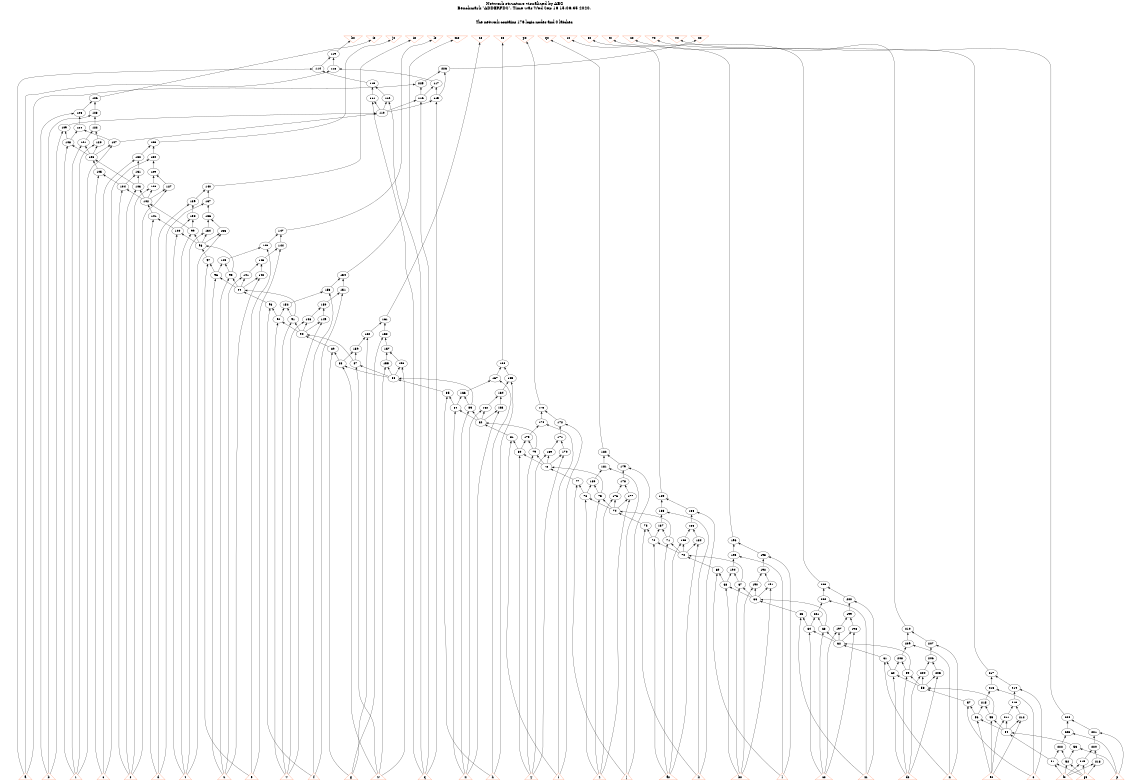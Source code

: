 # Network structure generated by ABC

digraph network {
size = "7.5,10";
center = true;
edge [dir = back];

{
  node [shape = plaintext];
  edge [style = invis];
  LevelTitle1 [label=""];
  LevelTitle2 [label=""];
  Level50 [label = ""];
  Level49 [label = ""];
  Level48 [label = ""];
  Level47 [label = ""];
  Level46 [label = ""];
  Level45 [label = ""];
  Level44 [label = ""];
  Level43 [label = ""];
  Level42 [label = ""];
  Level41 [label = ""];
  Level40 [label = ""];
  Level39 [label = ""];
  Level38 [label = ""];
  Level37 [label = ""];
  Level36 [label = ""];
  Level35 [label = ""];
  Level34 [label = ""];
  Level33 [label = ""];
  Level32 [label = ""];
  Level31 [label = ""];
  Level30 [label = ""];
  Level29 [label = ""];
  Level28 [label = ""];
  Level27 [label = ""];
  Level26 [label = ""];
  Level25 [label = ""];
  Level24 [label = ""];
  Level23 [label = ""];
  Level22 [label = ""];
  Level21 [label = ""];
  Level20 [label = ""];
  Level19 [label = ""];
  Level18 [label = ""];
  Level17 [label = ""];
  Level16 [label = ""];
  Level15 [label = ""];
  Level14 [label = ""];
  Level13 [label = ""];
  Level12 [label = ""];
  Level11 [label = ""];
  Level10 [label = ""];
  Level9 [label = ""];
  Level8 [label = ""];
  Level7 [label = ""];
  Level6 [label = ""];
  Level5 [label = ""];
  Level4 [label = ""];
  Level3 [label = ""];
  Level2 [label = ""];
  Level1 [label = ""];
  Level0 [label = ""];
  LevelTitle1 ->  LevelTitle2 ->  Level50 ->  Level49 ->  Level48 ->  Level47 ->  Level46 ->  Level45 ->  Level44 ->  Level43 ->  Level42 ->  Level41 ->  Level40 ->  Level39 ->  Level38 ->  Level37 ->  Level36 ->  Level35 ->  Level34 ->  Level33 ->  Level32 ->  Level31 ->  Level30 ->  Level29 ->  Level28 ->  Level27 ->  Level26 ->  Level25 ->  Level24 ->  Level23 ->  Level22 ->  Level21 ->  Level20 ->  Level19 ->  Level18 ->  Level17 ->  Level16 ->  Level15 ->  Level14 ->  Level13 ->  Level12 ->  Level11 ->  Level10 ->  Level9 ->  Level8 ->  Level7 ->  Level6 ->  Level5 ->  Level4 ->  Level3 ->  Level2 ->  Level1 ->  Level0;
}

{
  rank = same;
  LevelTitle1;
  title1 [shape=plaintext,
          fontsize=20,
          fontname = "Times-Roman",
          label="Network structure visualized by ABC\nBenchmark \"ADDERFDS\". Time was Wed Sep 16 15:06:35 2020. "
         ];
}

{
  rank = same;
  LevelTitle2;
  title2 [shape=plaintext,
          fontsize=18,
          fontname = "Times-Roman",
          label="The network contains 176 logic nodes and 0 latches.\n"
         ];
}

{
  rank = same;
  Level50;
  Node34 [label = "h0", shape = invtriangle, color = coral, fillcolor = coral];
  Node35 [label = "i0", shape = invtriangle, color = coral, fillcolor = coral];
  Node36 [label = "j0", shape = invtriangle, color = coral, fillcolor = coral];
  Node37 [label = "k0", shape = invtriangle, color = coral, fillcolor = coral];
  Node38 [label = "l0", shape = invtriangle, color = coral, fillcolor = coral];
  Node39 [label = "m0", shape = invtriangle, color = coral, fillcolor = coral];
  Node40 [label = "n0", shape = invtriangle, color = coral, fillcolor = coral];
  Node41 [label = "o0", shape = invtriangle, color = coral, fillcolor = coral];
  Node42 [label = "p0", shape = invtriangle, color = coral, fillcolor = coral];
  Node43 [label = "q0", shape = invtriangle, color = coral, fillcolor = coral];
  Node44 [label = "r0", shape = invtriangle, color = coral, fillcolor = coral];
  Node45 [label = "s0", shape = invtriangle, color = coral, fillcolor = coral];
  Node46 [label = "t0", shape = invtriangle, color = coral, fillcolor = coral];
  Node47 [label = "u0", shape = invtriangle, color = coral, fillcolor = coral];
  Node48 [label = "v0", shape = invtriangle, color = coral, fillcolor = coral];
  Node49 [label = "w0", shape = invtriangle, color = coral, fillcolor = coral];
  Node50 [label = "x0", shape = invtriangle, color = coral, fillcolor = coral];
}

{
  rank = same;
  Level49;
  Node119 [label = "119\n", shape = ellipse];
}

{
  rank = same;
  Level48;
  Node114 [label = "114\n", shape = ellipse];
  Node118 [label = "118\n", shape = ellipse];
  Node226 [label = "226\n", shape = ellipse];
}

{
  rank = same;
  Level47;
  Node113 [label = "113\n", shape = ellipse];
  Node117 [label = "117\n", shape = ellipse];
  Node225 [label = "225\n", shape = ellipse];
}

{
  rank = same;
  Level46;
  Node111 [label = "111\n", shape = ellipse];
  Node112 [label = "112\n", shape = ellipse];
  Node115 [label = "115\n", shape = ellipse];
  Node116 [label = "116\n", shape = ellipse];
  Node126 [label = "126\n", shape = ellipse];
}

{
  rank = same;
  Level45;
  Node110 [label = "110\n", shape = ellipse];
  Node123 [label = "123\n", shape = ellipse];
  Node125 [label = "125\n", shape = ellipse];
}

{
  rank = same;
  Level44;
  Node109 [label = "109\n", shape = ellipse];
  Node122 [label = "122\n", shape = ellipse];
  Node124 [label = "124\n", shape = ellipse];
}

{
  rank = same;
  Level43;
  Node107 [label = "107\n", shape = ellipse];
  Node108 [label = "108\n", shape = ellipse];
  Node120 [label = "120\n", shape = ellipse];
  Node121 [label = "121\n", shape = ellipse];
  Node133 [label = "133\n", shape = ellipse];
}

{
  rank = same;
  Level42;
  Node106 [label = "106\n", shape = ellipse];
  Node130 [label = "130\n", shape = ellipse];
  Node132 [label = "132\n", shape = ellipse];
}

{
  rank = same;
  Level41;
  Node105 [label = "105\n", shape = ellipse];
  Node129 [label = "129\n", shape = ellipse];
  Node131 [label = "131\n", shape = ellipse];
}

{
  rank = same;
  Level40;
  Node103 [label = "103\n", shape = ellipse];
  Node104 [label = "104\n", shape = ellipse];
  Node127 [label = "127\n", shape = ellipse];
  Node128 [label = "128\n", shape = ellipse];
  Node140 [label = "140\n", shape = ellipse];
}

{
  rank = same;
  Level39;
  Node102 [label = "102\n", shape = ellipse];
  Node137 [label = "137\n", shape = ellipse];
  Node139 [label = "139\n", shape = ellipse];
}

{
  rank = same;
  Level38;
  Node101 [label = "101\n", shape = ellipse];
  Node136 [label = "136\n", shape = ellipse];
  Node138 [label = "138\n", shape = ellipse];
}

{
  rank = same;
  Level37;
  Node99 [label = "99\n", shape = ellipse];
  Node100 [label = "100\n", shape = ellipse];
  Node134 [label = "134\n", shape = ellipse];
  Node135 [label = "135\n", shape = ellipse];
  Node147 [label = "147\n", shape = ellipse];
}

{
  rank = same;
  Level36;
  Node98 [label = "98\n", shape = ellipse];
  Node144 [label = "144\n", shape = ellipse];
  Node146 [label = "146\n", shape = ellipse];
}

{
  rank = same;
  Level35;
  Node97 [label = "97\n", shape = ellipse];
  Node143 [label = "143\n", shape = ellipse];
  Node145 [label = "145\n", shape = ellipse];
}

{
  rank = same;
  Level34;
  Node95 [label = "95\n", shape = ellipse];
  Node96 [label = "96\n", shape = ellipse];
  Node141 [label = "141\n", shape = ellipse];
  Node142 [label = "142\n", shape = ellipse];
  Node154 [label = "154\n", shape = ellipse];
}

{
  rank = same;
  Level33;
  Node94 [label = "94\n", shape = ellipse];
  Node151 [label = "151\n", shape = ellipse];
  Node153 [label = "153\n", shape = ellipse];
}

{
  rank = same;
  Level32;
  Node93 [label = "93\n", shape = ellipse];
  Node150 [label = "150\n", shape = ellipse];
  Node152 [label = "152\n", shape = ellipse];
}

{
  rank = same;
  Level31;
  Node91 [label = "91\n", shape = ellipse];
  Node92 [label = "92\n", shape = ellipse];
  Node148 [label = "148\n", shape = ellipse];
  Node149 [label = "149\n", shape = ellipse];
  Node161 [label = "161\n", shape = ellipse];
}

{
  rank = same;
  Level30;
  Node90 [label = "90\n", shape = ellipse];
  Node158 [label = "158\n", shape = ellipse];
  Node160 [label = "160\n", shape = ellipse];
}

{
  rank = same;
  Level29;
  Node89 [label = "89\n", shape = ellipse];
  Node157 [label = "157\n", shape = ellipse];
  Node159 [label = "159\n", shape = ellipse];
}

{
  rank = same;
  Level28;
  Node87 [label = "87\n", shape = ellipse];
  Node88 [label = "88\n", shape = ellipse];
  Node155 [label = "155\n", shape = ellipse];
  Node156 [label = "156\n", shape = ellipse];
  Node168 [label = "168\n", shape = ellipse];
}

{
  rank = same;
  Level27;
  Node86 [label = "86\n", shape = ellipse];
  Node165 [label = "165\n", shape = ellipse];
  Node167 [label = "167\n", shape = ellipse];
}

{
  rank = same;
  Level26;
  Node85 [label = "85\n", shape = ellipse];
  Node164 [label = "164\n", shape = ellipse];
  Node166 [label = "166\n", shape = ellipse];
}

{
  rank = same;
  Level25;
  Node83 [label = "83\n", shape = ellipse];
  Node84 [label = "84\n", shape = ellipse];
  Node162 [label = "162\n", shape = ellipse];
  Node163 [label = "163\n", shape = ellipse];
  Node175 [label = "175\n", shape = ellipse];
}

{
  rank = same;
  Level24;
  Node82 [label = "82\n", shape = ellipse];
  Node172 [label = "172\n", shape = ellipse];
  Node174 [label = "174\n", shape = ellipse];
}

{
  rank = same;
  Level23;
  Node81 [label = "81\n", shape = ellipse];
  Node171 [label = "171\n", shape = ellipse];
  Node173 [label = "173\n", shape = ellipse];
}

{
  rank = same;
  Level22;
  Node79 [label = "79\n", shape = ellipse];
  Node80 [label = "80\n", shape = ellipse];
  Node169 [label = "169\n", shape = ellipse];
  Node170 [label = "170\n", shape = ellipse];
  Node182 [label = "182\n", shape = ellipse];
}

{
  rank = same;
  Level21;
  Node78 [label = "78\n", shape = ellipse];
  Node179 [label = "179\n", shape = ellipse];
  Node181 [label = "181\n", shape = ellipse];
}

{
  rank = same;
  Level20;
  Node77 [label = "77\n", shape = ellipse];
  Node178 [label = "178\n", shape = ellipse];
  Node180 [label = "180\n", shape = ellipse];
}

{
  rank = same;
  Level19;
  Node75 [label = "75\n", shape = ellipse];
  Node76 [label = "76\n", shape = ellipse];
  Node176 [label = "176\n", shape = ellipse];
  Node177 [label = "177\n", shape = ellipse];
  Node189 [label = "189\n", shape = ellipse];
}

{
  rank = same;
  Level18;
  Node74 [label = "74\n", shape = ellipse];
  Node186 [label = "186\n", shape = ellipse];
  Node188 [label = "188\n", shape = ellipse];
}

{
  rank = same;
  Level17;
  Node73 [label = "73\n", shape = ellipse];
  Node185 [label = "185\n", shape = ellipse];
  Node187 [label = "187\n", shape = ellipse];
}

{
  rank = same;
  Level16;
  Node71 [label = "71\n", shape = ellipse];
  Node72 [label = "72\n", shape = ellipse];
  Node183 [label = "183\n", shape = ellipse];
  Node184 [label = "184\n", shape = ellipse];
  Node196 [label = "196\n", shape = ellipse];
}

{
  rank = same;
  Level15;
  Node70 [label = "70\n", shape = ellipse];
  Node193 [label = "193\n", shape = ellipse];
  Node195 [label = "195\n", shape = ellipse];
}

{
  rank = same;
  Level14;
  Node69 [label = "69\n", shape = ellipse];
  Node192 [label = "192\n", shape = ellipse];
  Node194 [label = "194\n", shape = ellipse];
}

{
  rank = same;
  Level13;
  Node67 [label = "67\n", shape = ellipse];
  Node68 [label = "68\n", shape = ellipse];
  Node190 [label = "190\n", shape = ellipse];
  Node191 [label = "191\n", shape = ellipse];
  Node203 [label = "203\n", shape = ellipse];
}

{
  rank = same;
  Level12;
  Node66 [label = "66\n", shape = ellipse];
  Node200 [label = "200\n", shape = ellipse];
  Node202 [label = "202\n", shape = ellipse];
}

{
  rank = same;
  Level11;
  Node65 [label = "65\n", shape = ellipse];
  Node199 [label = "199\n", shape = ellipse];
  Node201 [label = "201\n", shape = ellipse];
}

{
  rank = same;
  Level10;
  Node63 [label = "63\n", shape = ellipse];
  Node64 [label = "64\n", shape = ellipse];
  Node197 [label = "197\n", shape = ellipse];
  Node198 [label = "198\n", shape = ellipse];
  Node210 [label = "210\n", shape = ellipse];
}

{
  rank = same;
  Level9;
  Node62 [label = "62\n", shape = ellipse];
  Node207 [label = "207\n", shape = ellipse];
  Node209 [label = "209\n", shape = ellipse];
}

{
  rank = same;
  Level8;
  Node61 [label = "61\n", shape = ellipse];
  Node206 [label = "206\n", shape = ellipse];
  Node208 [label = "208\n", shape = ellipse];
}

{
  rank = same;
  Level7;
  Node59 [label = "59\n", shape = ellipse];
  Node60 [label = "60\n", shape = ellipse];
  Node204 [label = "204\n", shape = ellipse];
  Node205 [label = "205\n", shape = ellipse];
  Node217 [label = "217\n", shape = ellipse];
}

{
  rank = same;
  Level6;
  Node58 [label = "58\n", shape = ellipse];
  Node214 [label = "214\n", shape = ellipse];
  Node216 [label = "216\n", shape = ellipse];
}

{
  rank = same;
  Level5;
  Node57 [label = "57\n", shape = ellipse];
  Node213 [label = "213\n", shape = ellipse];
  Node215 [label = "215\n", shape = ellipse];
}

{
  rank = same;
  Level4;
  Node55 [label = "55\n", shape = ellipse];
  Node56 [label = "56\n", shape = ellipse];
  Node211 [label = "211\n", shape = ellipse];
  Node212 [label = "212\n", shape = ellipse];
  Node224 [label = "224\n", shape = ellipse];
}

{
  rank = same;
  Level3;
  Node54 [label = "54\n", shape = ellipse];
  Node221 [label = "221\n", shape = ellipse];
  Node223 [label = "223\n", shape = ellipse];
}

{
  rank = same;
  Level2;
  Node53 [label = "53\n", shape = ellipse];
  Node220 [label = "220\n", shape = ellipse];
  Node222 [label = "222\n", shape = ellipse];
}

{
  rank = same;
  Level1;
  Node51 [label = "51\n", shape = ellipse];
  Node52 [label = "52\n", shape = ellipse];
  Node218 [label = "218\n", shape = ellipse];
  Node219 [label = "219\n", shape = ellipse];
}

{
  rank = same;
  Level0;
  Node1 [label = "a", shape = triangle, color = coral, fillcolor = coral];
  Node2 [label = "b", shape = triangle, color = coral, fillcolor = coral];
  Node3 [label = "c", shape = triangle, color = coral, fillcolor = coral];
  Node4 [label = "d", shape = triangle, color = coral, fillcolor = coral];
  Node5 [label = "e", shape = triangle, color = coral, fillcolor = coral];
  Node6 [label = "f", shape = triangle, color = coral, fillcolor = coral];
  Node7 [label = "g", shape = triangle, color = coral, fillcolor = coral];
  Node8 [label = "h", shape = triangle, color = coral, fillcolor = coral];
  Node9 [label = "i", shape = triangle, color = coral, fillcolor = coral];
  Node10 [label = "j", shape = triangle, color = coral, fillcolor = coral];
  Node11 [label = "k", shape = triangle, color = coral, fillcolor = coral];
  Node12 [label = "l", shape = triangle, color = coral, fillcolor = coral];
  Node13 [label = "m", shape = triangle, color = coral, fillcolor = coral];
  Node14 [label = "n", shape = triangle, color = coral, fillcolor = coral];
  Node15 [label = "o", shape = triangle, color = coral, fillcolor = coral];
  Node16 [label = "p", shape = triangle, color = coral, fillcolor = coral];
  Node17 [label = "q", shape = triangle, color = coral, fillcolor = coral];
  Node18 [label = "r", shape = triangle, color = coral, fillcolor = coral];
  Node19 [label = "s", shape = triangle, color = coral, fillcolor = coral];
  Node20 [label = "t", shape = triangle, color = coral, fillcolor = coral];
  Node21 [label = "u", shape = triangle, color = coral, fillcolor = coral];
  Node22 [label = "v", shape = triangle, color = coral, fillcolor = coral];
  Node23 [label = "w", shape = triangle, color = coral, fillcolor = coral];
  Node24 [label = "x", shape = triangle, color = coral, fillcolor = coral];
  Node25 [label = "y", shape = triangle, color = coral, fillcolor = coral];
  Node26 [label = "z", shape = triangle, color = coral, fillcolor = coral];
  Node27 [label = "a0", shape = triangle, color = coral, fillcolor = coral];
  Node28 [label = "b0", shape = triangle, color = coral, fillcolor = coral];
  Node29 [label = "c0", shape = triangle, color = coral, fillcolor = coral];
  Node30 [label = "d0", shape = triangle, color = coral, fillcolor = coral];
  Node31 [label = "e0", shape = triangle, color = coral, fillcolor = coral];
  Node32 [label = "f0", shape = triangle, color = coral, fillcolor = coral];
  Node33 [label = "g0", shape = triangle, color = coral, fillcolor = coral];
}

title1 -> title2 [style = invis];
title2 -> Node34 [style = invis];
title2 -> Node35 [style = invis];
title2 -> Node36 [style = invis];
title2 -> Node37 [style = invis];
title2 -> Node38 [style = invis];
title2 -> Node39 [style = invis];
title2 -> Node40 [style = invis];
title2 -> Node41 [style = invis];
title2 -> Node42 [style = invis];
title2 -> Node43 [style = invis];
title2 -> Node44 [style = invis];
title2 -> Node45 [style = invis];
title2 -> Node46 [style = invis];
title2 -> Node47 [style = invis];
title2 -> Node48 [style = invis];
title2 -> Node49 [style = invis];
title2 -> Node50 [style = invis];
Node34 -> Node35 [style = invis];
Node35 -> Node36 [style = invis];
Node36 -> Node37 [style = invis];
Node37 -> Node38 [style = invis];
Node38 -> Node39 [style = invis];
Node39 -> Node40 [style = invis];
Node40 -> Node41 [style = invis];
Node41 -> Node42 [style = invis];
Node42 -> Node43 [style = invis];
Node43 -> Node44 [style = invis];
Node44 -> Node45 [style = invis];
Node45 -> Node46 [style = invis];
Node46 -> Node47 [style = invis];
Node47 -> Node48 [style = invis];
Node48 -> Node49 [style = invis];
Node49 -> Node50 [style = invis];
Node34 -> Node119 [style = solid];
Node35 -> Node126 [style = solid];
Node36 -> Node133 [style = solid];
Node37 -> Node140 [style = solid];
Node38 -> Node147 [style = solid];
Node39 -> Node154 [style = solid];
Node40 -> Node161 [style = solid];
Node41 -> Node168 [style = solid];
Node42 -> Node175 [style = solid];
Node43 -> Node182 [style = solid];
Node44 -> Node189 [style = solid];
Node45 -> Node196 [style = solid];
Node46 -> Node203 [style = solid];
Node47 -> Node210 [style = solid];
Node48 -> Node217 [style = solid];
Node49 -> Node224 [style = solid];
Node50 -> Node226 [style = solid];
Node51 -> Node32 [style = solid];
Node51 -> Node33 [style = solid];
Node52 -> Node32 [style = solid];
Node52 -> Node33 [style = solid];
Node53 -> Node16 [style = solid];
Node53 -> Node52 [style = solid];
Node54 -> Node51 [style = solid];
Node54 -> Node53 [style = solid];
Node55 -> Node31 [style = solid];
Node55 -> Node54 [style = solid];
Node56 -> Node31 [style = solid];
Node56 -> Node54 [style = solid];
Node57 -> Node15 [style = solid];
Node57 -> Node56 [style = solid];
Node58 -> Node55 [style = solid];
Node58 -> Node57 [style = solid];
Node59 -> Node30 [style = solid];
Node59 -> Node58 [style = solid];
Node60 -> Node30 [style = solid];
Node60 -> Node58 [style = solid];
Node61 -> Node14 [style = solid];
Node61 -> Node60 [style = solid];
Node62 -> Node59 [style = solid];
Node62 -> Node61 [style = solid];
Node63 -> Node29 [style = solid];
Node63 -> Node62 [style = solid];
Node64 -> Node29 [style = solid];
Node64 -> Node62 [style = solid];
Node65 -> Node13 [style = solid];
Node65 -> Node64 [style = solid];
Node66 -> Node63 [style = solid];
Node66 -> Node65 [style = solid];
Node67 -> Node28 [style = solid];
Node67 -> Node66 [style = solid];
Node68 -> Node28 [style = solid];
Node68 -> Node66 [style = solid];
Node69 -> Node12 [style = solid];
Node69 -> Node68 [style = solid];
Node70 -> Node67 [style = solid];
Node70 -> Node69 [style = solid];
Node71 -> Node27 [style = solid];
Node71 -> Node70 [style = solid];
Node72 -> Node27 [style = solid];
Node72 -> Node70 [style = solid];
Node73 -> Node11 [style = solid];
Node73 -> Node72 [style = solid];
Node74 -> Node71 [style = solid];
Node74 -> Node73 [style = solid];
Node75 -> Node26 [style = solid];
Node75 -> Node74 [style = solid];
Node76 -> Node26 [style = solid];
Node76 -> Node74 [style = solid];
Node77 -> Node10 [style = solid];
Node77 -> Node76 [style = solid];
Node78 -> Node75 [style = solid];
Node78 -> Node77 [style = solid];
Node79 -> Node25 [style = solid];
Node79 -> Node78 [style = solid];
Node80 -> Node25 [style = solid];
Node80 -> Node78 [style = solid];
Node81 -> Node9 [style = solid];
Node81 -> Node80 [style = solid];
Node82 -> Node79 [style = solid];
Node82 -> Node81 [style = solid];
Node83 -> Node24 [style = solid];
Node83 -> Node82 [style = solid];
Node84 -> Node24 [style = solid];
Node84 -> Node82 [style = solid];
Node85 -> Node8 [style = solid];
Node85 -> Node84 [style = solid];
Node86 -> Node83 [style = solid];
Node86 -> Node85 [style = solid];
Node87 -> Node23 [style = solid];
Node87 -> Node86 [style = solid];
Node88 -> Node23 [style = solid];
Node88 -> Node86 [style = solid];
Node89 -> Node7 [style = solid];
Node89 -> Node88 [style = solid];
Node90 -> Node87 [style = solid];
Node90 -> Node89 [style = solid];
Node91 -> Node22 [style = solid];
Node91 -> Node90 [style = solid];
Node92 -> Node22 [style = solid];
Node92 -> Node90 [style = solid];
Node93 -> Node6 [style = solid];
Node93 -> Node92 [style = solid];
Node94 -> Node91 [style = solid];
Node94 -> Node93 [style = solid];
Node95 -> Node21 [style = solid];
Node95 -> Node94 [style = solid];
Node96 -> Node21 [style = solid];
Node96 -> Node94 [style = solid];
Node97 -> Node5 [style = solid];
Node97 -> Node96 [style = solid];
Node98 -> Node95 [style = solid];
Node98 -> Node97 [style = solid];
Node99 -> Node20 [style = solid];
Node99 -> Node98 [style = solid];
Node100 -> Node20 [style = solid];
Node100 -> Node98 [style = solid];
Node101 -> Node4 [style = solid];
Node101 -> Node100 [style = solid];
Node102 -> Node99 [style = solid];
Node102 -> Node101 [style = solid];
Node103 -> Node19 [style = solid];
Node103 -> Node102 [style = solid];
Node104 -> Node19 [style = solid];
Node104 -> Node102 [style = solid];
Node105 -> Node3 [style = solid];
Node105 -> Node104 [style = solid];
Node106 -> Node103 [style = solid];
Node106 -> Node105 [style = solid];
Node107 -> Node18 [style = solid];
Node107 -> Node106 [style = solid];
Node108 -> Node18 [style = solid];
Node108 -> Node106 [style = solid];
Node109 -> Node2 [style = solid];
Node109 -> Node108 [style = solid];
Node110 -> Node107 [style = solid];
Node110 -> Node109 [style = solid];
Node111 -> Node17 [style = solid];
Node111 -> Node110 [style = solid];
Node112 -> Node17 [style = solid];
Node112 -> Node110 [style = solid];
Node113 -> Node111 [style = solid];
Node113 -> Node112 [style = solid];
Node114 -> Node1 [style = solid];
Node114 -> Node113 [style = solid];
Node115 -> Node17 [style = solid];
Node115 -> Node110 [style = solid];
Node116 -> Node17 [style = solid];
Node116 -> Node110 [style = solid];
Node117 -> Node115 [style = solid];
Node117 -> Node116 [style = solid];
Node118 -> Node1 [style = solid];
Node118 -> Node117 [style = solid];
Node119 -> Node114 [style = solid];
Node119 -> Node118 [style = solid];
Node120 -> Node18 [style = solid];
Node120 -> Node106 [style = solid];
Node121 -> Node18 [style = solid];
Node121 -> Node106 [style = solid];
Node122 -> Node120 [style = solid];
Node122 -> Node121 [style = solid];
Node123 -> Node2 [style = solid];
Node123 -> Node122 [style = solid];
Node124 -> Node107 [style = solid];
Node124 -> Node108 [style = solid];
Node125 -> Node2 [style = solid];
Node125 -> Node124 [style = solid];
Node126 -> Node123 [style = solid];
Node126 -> Node125 [style = solid];
Node127 -> Node19 [style = solid];
Node127 -> Node102 [style = solid];
Node128 -> Node19 [style = solid];
Node128 -> Node102 [style = solid];
Node129 -> Node127 [style = solid];
Node129 -> Node128 [style = solid];
Node130 -> Node3 [style = solid];
Node130 -> Node129 [style = solid];
Node131 -> Node103 [style = solid];
Node131 -> Node104 [style = solid];
Node132 -> Node3 [style = solid];
Node132 -> Node131 [style = solid];
Node133 -> Node130 [style = solid];
Node133 -> Node132 [style = solid];
Node134 -> Node20 [style = solid];
Node134 -> Node98 [style = solid];
Node135 -> Node20 [style = solid];
Node135 -> Node98 [style = solid];
Node136 -> Node134 [style = solid];
Node136 -> Node135 [style = solid];
Node137 -> Node4 [style = solid];
Node137 -> Node136 [style = solid];
Node138 -> Node99 [style = solid];
Node138 -> Node100 [style = solid];
Node139 -> Node4 [style = solid];
Node139 -> Node138 [style = solid];
Node140 -> Node137 [style = solid];
Node140 -> Node139 [style = solid];
Node141 -> Node21 [style = solid];
Node141 -> Node94 [style = solid];
Node142 -> Node21 [style = solid];
Node142 -> Node94 [style = solid];
Node143 -> Node141 [style = solid];
Node143 -> Node142 [style = solid];
Node144 -> Node5 [style = solid];
Node144 -> Node143 [style = solid];
Node145 -> Node95 [style = solid];
Node145 -> Node96 [style = solid];
Node146 -> Node5 [style = solid];
Node146 -> Node145 [style = solid];
Node147 -> Node144 [style = solid];
Node147 -> Node146 [style = solid];
Node148 -> Node22 [style = solid];
Node148 -> Node90 [style = solid];
Node149 -> Node22 [style = solid];
Node149 -> Node90 [style = solid];
Node150 -> Node148 [style = solid];
Node150 -> Node149 [style = solid];
Node151 -> Node6 [style = solid];
Node151 -> Node150 [style = solid];
Node152 -> Node91 [style = solid];
Node152 -> Node92 [style = solid];
Node153 -> Node6 [style = solid];
Node153 -> Node152 [style = solid];
Node154 -> Node151 [style = solid];
Node154 -> Node153 [style = solid];
Node155 -> Node23 [style = solid];
Node155 -> Node86 [style = solid];
Node156 -> Node23 [style = solid];
Node156 -> Node86 [style = solid];
Node157 -> Node155 [style = solid];
Node157 -> Node156 [style = solid];
Node158 -> Node7 [style = solid];
Node158 -> Node157 [style = solid];
Node159 -> Node87 [style = solid];
Node159 -> Node88 [style = solid];
Node160 -> Node7 [style = solid];
Node160 -> Node159 [style = solid];
Node161 -> Node158 [style = solid];
Node161 -> Node160 [style = solid];
Node162 -> Node24 [style = solid];
Node162 -> Node82 [style = solid];
Node163 -> Node24 [style = solid];
Node163 -> Node82 [style = solid];
Node164 -> Node162 [style = solid];
Node164 -> Node163 [style = solid];
Node165 -> Node8 [style = solid];
Node165 -> Node164 [style = solid];
Node166 -> Node83 [style = solid];
Node166 -> Node84 [style = solid];
Node167 -> Node8 [style = solid];
Node167 -> Node166 [style = solid];
Node168 -> Node165 [style = solid];
Node168 -> Node167 [style = solid];
Node169 -> Node25 [style = solid];
Node169 -> Node78 [style = solid];
Node170 -> Node25 [style = solid];
Node170 -> Node78 [style = solid];
Node171 -> Node169 [style = solid];
Node171 -> Node170 [style = solid];
Node172 -> Node9 [style = solid];
Node172 -> Node171 [style = solid];
Node173 -> Node79 [style = solid];
Node173 -> Node80 [style = solid];
Node174 -> Node9 [style = solid];
Node174 -> Node173 [style = solid];
Node175 -> Node172 [style = solid];
Node175 -> Node174 [style = solid];
Node176 -> Node26 [style = solid];
Node176 -> Node74 [style = solid];
Node177 -> Node26 [style = solid];
Node177 -> Node74 [style = solid];
Node178 -> Node176 [style = solid];
Node178 -> Node177 [style = solid];
Node179 -> Node10 [style = solid];
Node179 -> Node178 [style = solid];
Node180 -> Node75 [style = solid];
Node180 -> Node76 [style = solid];
Node181 -> Node10 [style = solid];
Node181 -> Node180 [style = solid];
Node182 -> Node179 [style = solid];
Node182 -> Node181 [style = solid];
Node183 -> Node27 [style = solid];
Node183 -> Node70 [style = solid];
Node184 -> Node27 [style = solid];
Node184 -> Node70 [style = solid];
Node185 -> Node183 [style = solid];
Node185 -> Node184 [style = solid];
Node186 -> Node11 [style = solid];
Node186 -> Node185 [style = solid];
Node187 -> Node71 [style = solid];
Node187 -> Node72 [style = solid];
Node188 -> Node11 [style = solid];
Node188 -> Node187 [style = solid];
Node189 -> Node186 [style = solid];
Node189 -> Node188 [style = solid];
Node190 -> Node28 [style = solid];
Node190 -> Node66 [style = solid];
Node191 -> Node28 [style = solid];
Node191 -> Node66 [style = solid];
Node192 -> Node190 [style = solid];
Node192 -> Node191 [style = solid];
Node193 -> Node12 [style = solid];
Node193 -> Node192 [style = solid];
Node194 -> Node67 [style = solid];
Node194 -> Node68 [style = solid];
Node195 -> Node12 [style = solid];
Node195 -> Node194 [style = solid];
Node196 -> Node193 [style = solid];
Node196 -> Node195 [style = solid];
Node197 -> Node29 [style = solid];
Node197 -> Node62 [style = solid];
Node198 -> Node29 [style = solid];
Node198 -> Node62 [style = solid];
Node199 -> Node197 [style = solid];
Node199 -> Node198 [style = solid];
Node200 -> Node13 [style = solid];
Node200 -> Node199 [style = solid];
Node201 -> Node63 [style = solid];
Node201 -> Node64 [style = solid];
Node202 -> Node13 [style = solid];
Node202 -> Node201 [style = solid];
Node203 -> Node200 [style = solid];
Node203 -> Node202 [style = solid];
Node204 -> Node30 [style = solid];
Node204 -> Node58 [style = solid];
Node205 -> Node30 [style = solid];
Node205 -> Node58 [style = solid];
Node206 -> Node204 [style = solid];
Node206 -> Node205 [style = solid];
Node207 -> Node14 [style = solid];
Node207 -> Node206 [style = solid];
Node208 -> Node59 [style = solid];
Node208 -> Node60 [style = solid];
Node209 -> Node14 [style = solid];
Node209 -> Node208 [style = solid];
Node210 -> Node207 [style = solid];
Node210 -> Node209 [style = solid];
Node211 -> Node31 [style = solid];
Node211 -> Node54 [style = solid];
Node212 -> Node31 [style = solid];
Node212 -> Node54 [style = solid];
Node213 -> Node211 [style = solid];
Node213 -> Node212 [style = solid];
Node214 -> Node15 [style = solid];
Node214 -> Node213 [style = solid];
Node215 -> Node55 [style = solid];
Node215 -> Node56 [style = solid];
Node216 -> Node15 [style = solid];
Node216 -> Node215 [style = solid];
Node217 -> Node214 [style = solid];
Node217 -> Node216 [style = solid];
Node218 -> Node32 [style = solid];
Node218 -> Node33 [style = solid];
Node219 -> Node32 [style = solid];
Node219 -> Node33 [style = solid];
Node220 -> Node218 [style = solid];
Node220 -> Node219 [style = solid];
Node221 -> Node16 [style = solid];
Node221 -> Node220 [style = solid];
Node222 -> Node51 [style = solid];
Node222 -> Node52 [style = solid];
Node223 -> Node16 [style = solid];
Node223 -> Node222 [style = solid];
Node224 -> Node221 [style = solid];
Node224 -> Node223 [style = solid];
Node225 -> Node1 [style = solid];
Node225 -> Node116 [style = solid];
Node226 -> Node115 [style = solid];
Node226 -> Node225 [style = solid];
}

